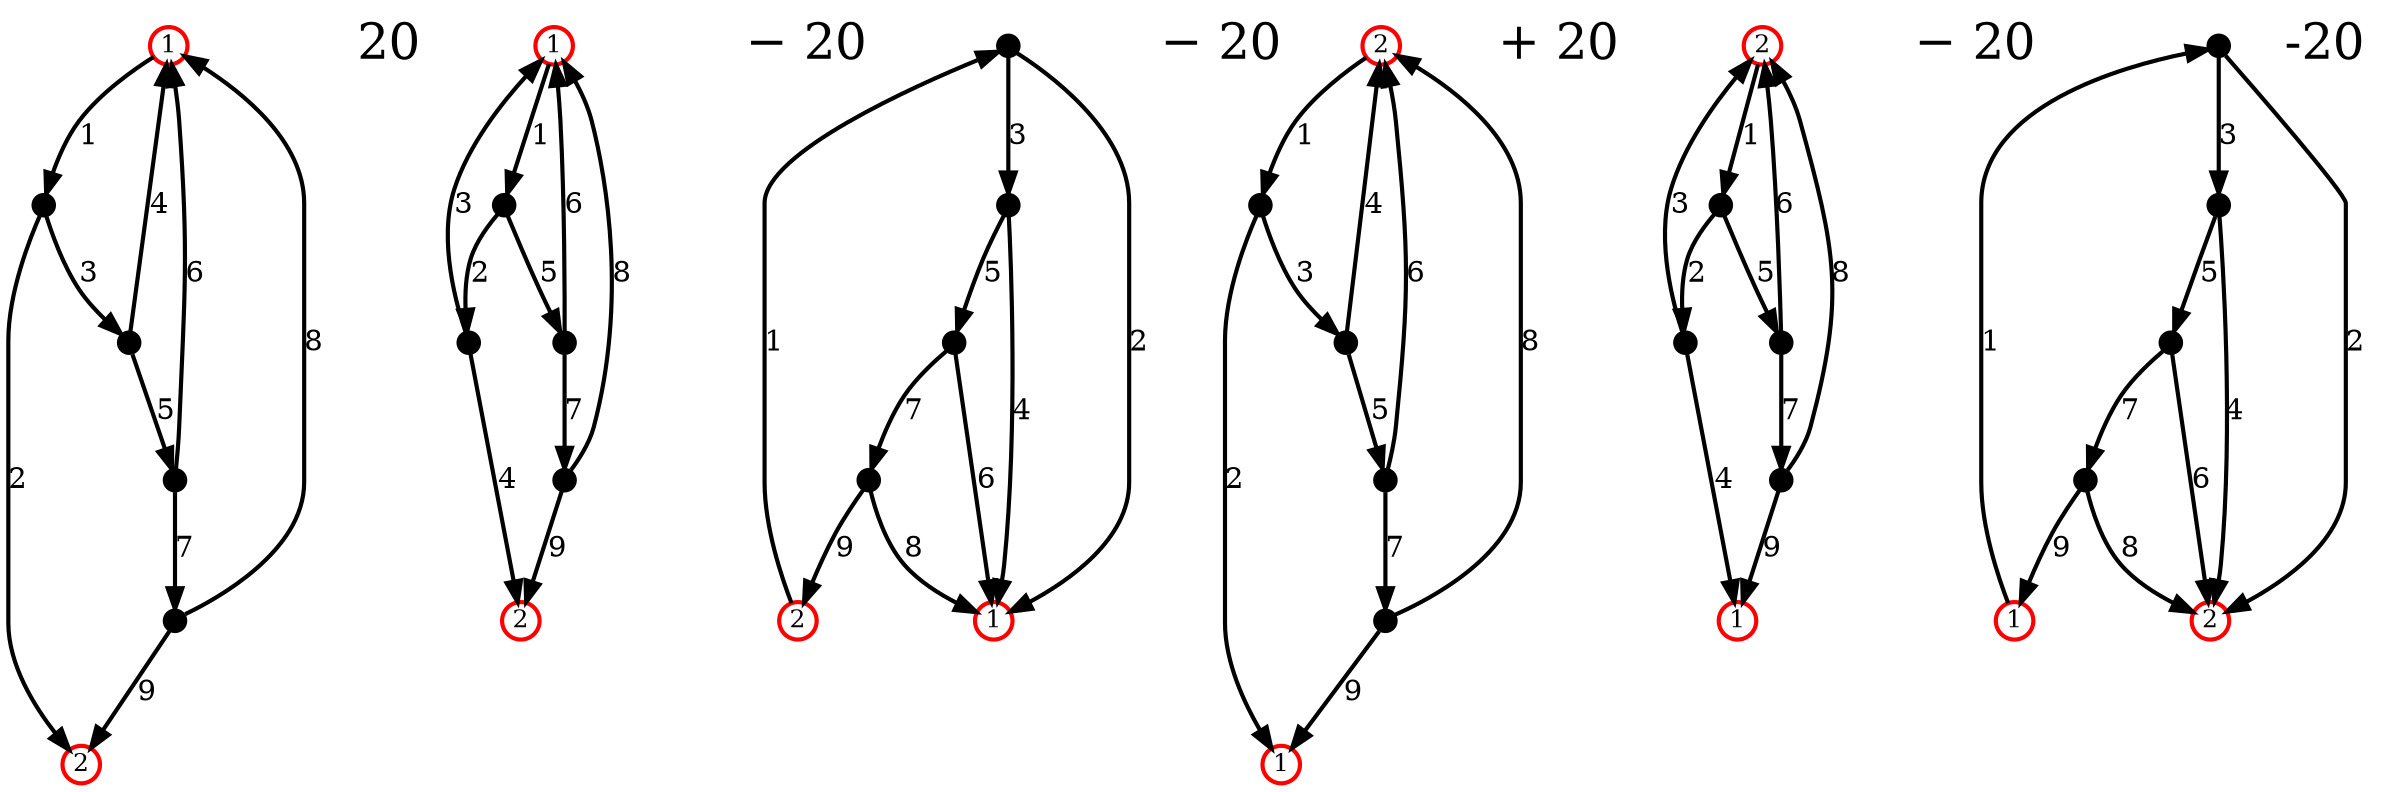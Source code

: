 digraph  {
0 [color="#ff0000", extNr=1, fixedsize=True, fontsize="12pt", label=1, penwidth="2pt", pos="100,0", shape=circle, width="0.25pt"];
1 [color="#ff0000", extNr=2, fixedsize=True, fontsize="12pt", label=2, penwidth="2pt", pos="49,86", shape=circle, width="0.25pt"];
2 [pos="-50,86", shape=point, width="0.15pt"];
3 [pos="-99,0", shape=point, width="0.15pt"];
4 [pos="-49,-86", shape=point, width="0.15pt"];
5 [pos="49,-86", shape=point, width="0.15pt"];
6 [fontsize="24pt", label=20, pos="-145,0", shape=plaintext];
7 [color="#ff0000", extNr=1, fixedsize=True, fontsize="12pt", label=1, penwidth="2pt", pos="400,0", shape=circle, width="0.25pt"];
8 [color="#ff0000", extNr=2, fixedsize=True, fontsize="12pt", label=2, penwidth="2pt", pos="349,86", shape=circle, width="0.25pt"];
9 [pos="249,86", shape=point, width="0.15pt"];
10 [pos="200,0", shape=point, width="0.15pt"];
11 [pos="250,-86", shape=point, width="0.15pt"];
12 [pos="349,-86", shape=point, width="0.15pt"];
13 [fontsize="24pt", label="− 20", pos="155,0", shape=plaintext];
14 [color="#ff0000", extNr=1, fixedsize=True, fontsize="12pt", label=1, penwidth="2pt", pos="700,0", shape=circle, width="0.25pt"];
15 [color="#ff0000", extNr=2, fixedsize=True, fontsize="12pt", label=2, penwidth="2pt", pos="649,86", shape=circle, width="0.25pt"];
16 [pos="549,86", shape=point, width="0.15pt"];
17 [pos="500,0", shape=point, width="0.15pt"];
18 [pos="550,-86", shape=point, width="0.15pt"];
19 [pos="649,-86", shape=point, width="0.15pt"];
20 [fontsize="24pt", label="− 20", pos="455,0", shape=plaintext];
21 [color="#ff0000", extNr=2, fixedsize=True, fontsize="12pt", label=2, penwidth="2pt", pos="1000,0", shape=circle, width="0.25pt"];
22 [color="#ff0000", extNr=1, fixedsize=True, fontsize="12pt", label=1, penwidth="2pt", pos="949,86", shape=circle, width="0.25pt"];
23 [pos="849,86", shape=point, width="0.15pt"];
24 [pos="800,0", shape=point, width="0.15pt"];
25 [pos="850,-86", shape=point, width="0.15pt"];
26 [pos="949,-86", shape=point, width="0.15pt"];
27 [fontsize="24pt", label="+ 20", pos="755,0", shape=plaintext];
28 [color="#ff0000", extNr=2, fixedsize=True, fontsize="12pt", label=2, penwidth="2pt", pos="1300,0", shape=circle, width="0.25pt"];
29 [color="#ff0000", extNr=1, fixedsize=True, fontsize="12pt", label=1, penwidth="2pt", pos="1249,86", shape=circle, width="0.25pt"];
30 [pos="1149,86", shape=point, width="0.15pt"];
31 [pos="1100,0", shape=point, width="0.15pt"];
32 [pos="1150,-86", shape=point, width="0.15pt"];
33 [pos="1249,-86", shape=point, width="0.15pt"];
34 [fontsize="24pt", label="− 20", pos="1055,0", shape=plaintext];
35 [color="#ff0000", extNr=2, fixedsize=True, fontsize="12pt", label=2, penwidth="2pt", pos="100,-299", shape=circle, width="0.25pt"];
36 [color="#ff0000", extNr=1, fixedsize=True, fontsize="12pt", label=1, penwidth="2pt", pos="49,-213", shape=circle, width="0.25pt"];
37 [pos="-50,-213", shape=point, width="0.15pt"];
38 [pos="-99,-300", shape=point, width="0.15pt"];
39 [pos="-49,-386", shape=point, width="0.15pt"];
40 [pos="49,-386", shape=point, width="0.15pt"];
"5coef" [fontsize="24pt", label="-20", pos="-145,-300", shape=plaintext];
0 -> 2  [key=0, label=1, order=1, penwidth="2.0"];
2 -> 1  [key=0, label=2, order=2, penwidth="2.0"];
2 -> 3  [key=0, label=3, order=3, penwidth="2.0"];
3 -> 0  [key=0, label=4, order=4, penwidth="2.0"];
3 -> 4  [key=0, label=5, order=5, penwidth="2.0"];
4 -> 0  [key=0, label=6, order=6, penwidth="2.0"];
4 -> 5  [key=0, label=7, order=7, penwidth="2.0"];
5 -> 0  [key=0, label=8, order=8, penwidth="2.0"];
5 -> 1  [key=0, label=9, order=9, penwidth="2.0"];
7 -> 10  [key=0, label=1, order=1, penwidth="2.0"];
9 -> 7  [key=0, label=3, order=3, penwidth="2.0"];
9 -> 8  [key=0, label=4, order=4, penwidth="2.0"];
10 -> 9  [key=0, label=2, order=2, penwidth="2.0"];
10 -> 11  [key=0, label=5, order=5, penwidth="2.0"];
11 -> 7  [key=0, label=6, order=6, penwidth="2.0"];
11 -> 12  [key=0, label=7, order=7, penwidth="2.0"];
12 -> 7  [key=0, label=8, order=8, penwidth="2.0"];
12 -> 8  [key=0, label=9, order=9, penwidth="2.0"];
15 -> 16  [key=0, label=1, order=1, penwidth="2.0"];
16 -> 14  [key=0, label=2, order=2, penwidth="2.0"];
16 -> 17  [key=0, label=3, order=3, penwidth="2.0"];
17 -> 14  [key=0, label=4, order=4, penwidth="2.0"];
17 -> 18  [key=0, label=5, order=5, penwidth="2.0"];
18 -> 14  [key=0, label=6, order=6, penwidth="2.0"];
18 -> 19  [key=0, label=7, order=7, penwidth="2.0"];
19 -> 14  [key=0, label=8, order=8, penwidth="2.0"];
19 -> 15  [key=0, label=9, order=9, penwidth="2.0"];
21 -> 23  [key=0, label=1, order=1, penwidth="2.0"];
23 -> 22  [key=0, label=2, order=2, penwidth="2.0"];
23 -> 24  [key=0, label=3, order=3, penwidth="2.0"];
24 -> 21  [key=0, label=4, order=4, penwidth="2.0"];
24 -> 25  [key=0, label=5, order=5, penwidth="2.0"];
25 -> 21  [key=0, label=6, order=6, penwidth="2.0"];
25 -> 26  [key=0, label=7, order=7, penwidth="2.0"];
26 -> 21  [key=0, label=8, order=8, penwidth="2.0"];
26 -> 22  [key=0, label=9, order=9, penwidth="2.0"];
28 -> 31  [key=0, label=1, order=1, penwidth="2.0"];
30 -> 28  [key=0, label=3, order=3, penwidth="2.0"];
30 -> 29  [key=0, label=4, order=4, penwidth="2.0"];
31 -> 30  [key=0, label=2, order=2, penwidth="2.0"];
31 -> 32  [key=0, label=5, order=5, penwidth="2.0"];
32 -> 28  [key=0, label=6, order=6, penwidth="2.0"];
32 -> 33  [key=0, label=7, order=7, penwidth="2.0"];
33 -> 28  [key=0, label=8, order=8, penwidth="2.0"];
33 -> 29  [key=0, label=9, order=9, penwidth="2.0"];
36 -> 37  [key=0, label=1, order=1, penwidth="2.0"];
37 -> 35  [key=0, label=2, order=2, penwidth="2.0"];
37 -> 38  [key=0, label=3, order=3, penwidth="2.0"];
38 -> 35  [key=0, label=4, order=4, penwidth="2.0"];
38 -> 39  [key=0, label=5, order=5, penwidth="2.0"];
39 -> 35  [key=0, label=6, order=6, penwidth="2.0"];
39 -> 40  [key=0, label=7, order=7, penwidth="2.0"];
40 -> 35  [key=0, label=8, order=8, penwidth="2.0"];
40 -> 36  [key=0, label=9, order=9, penwidth="2.0"];
}
